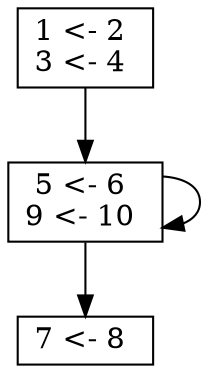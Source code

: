 digraph g { 
size="7,10"
n0[shape=box,height=0.1,label="7 <- 8 \n"];
n3[shape=box,height=0.1,label="5 <- 6 \n9 <- 10 \n"];
n3 -> n0
n3 -> n3
n5[shape=box,height=0.1,label="1 <- 2 \n3 <- 4 \n"];
n5 -> n3
}

